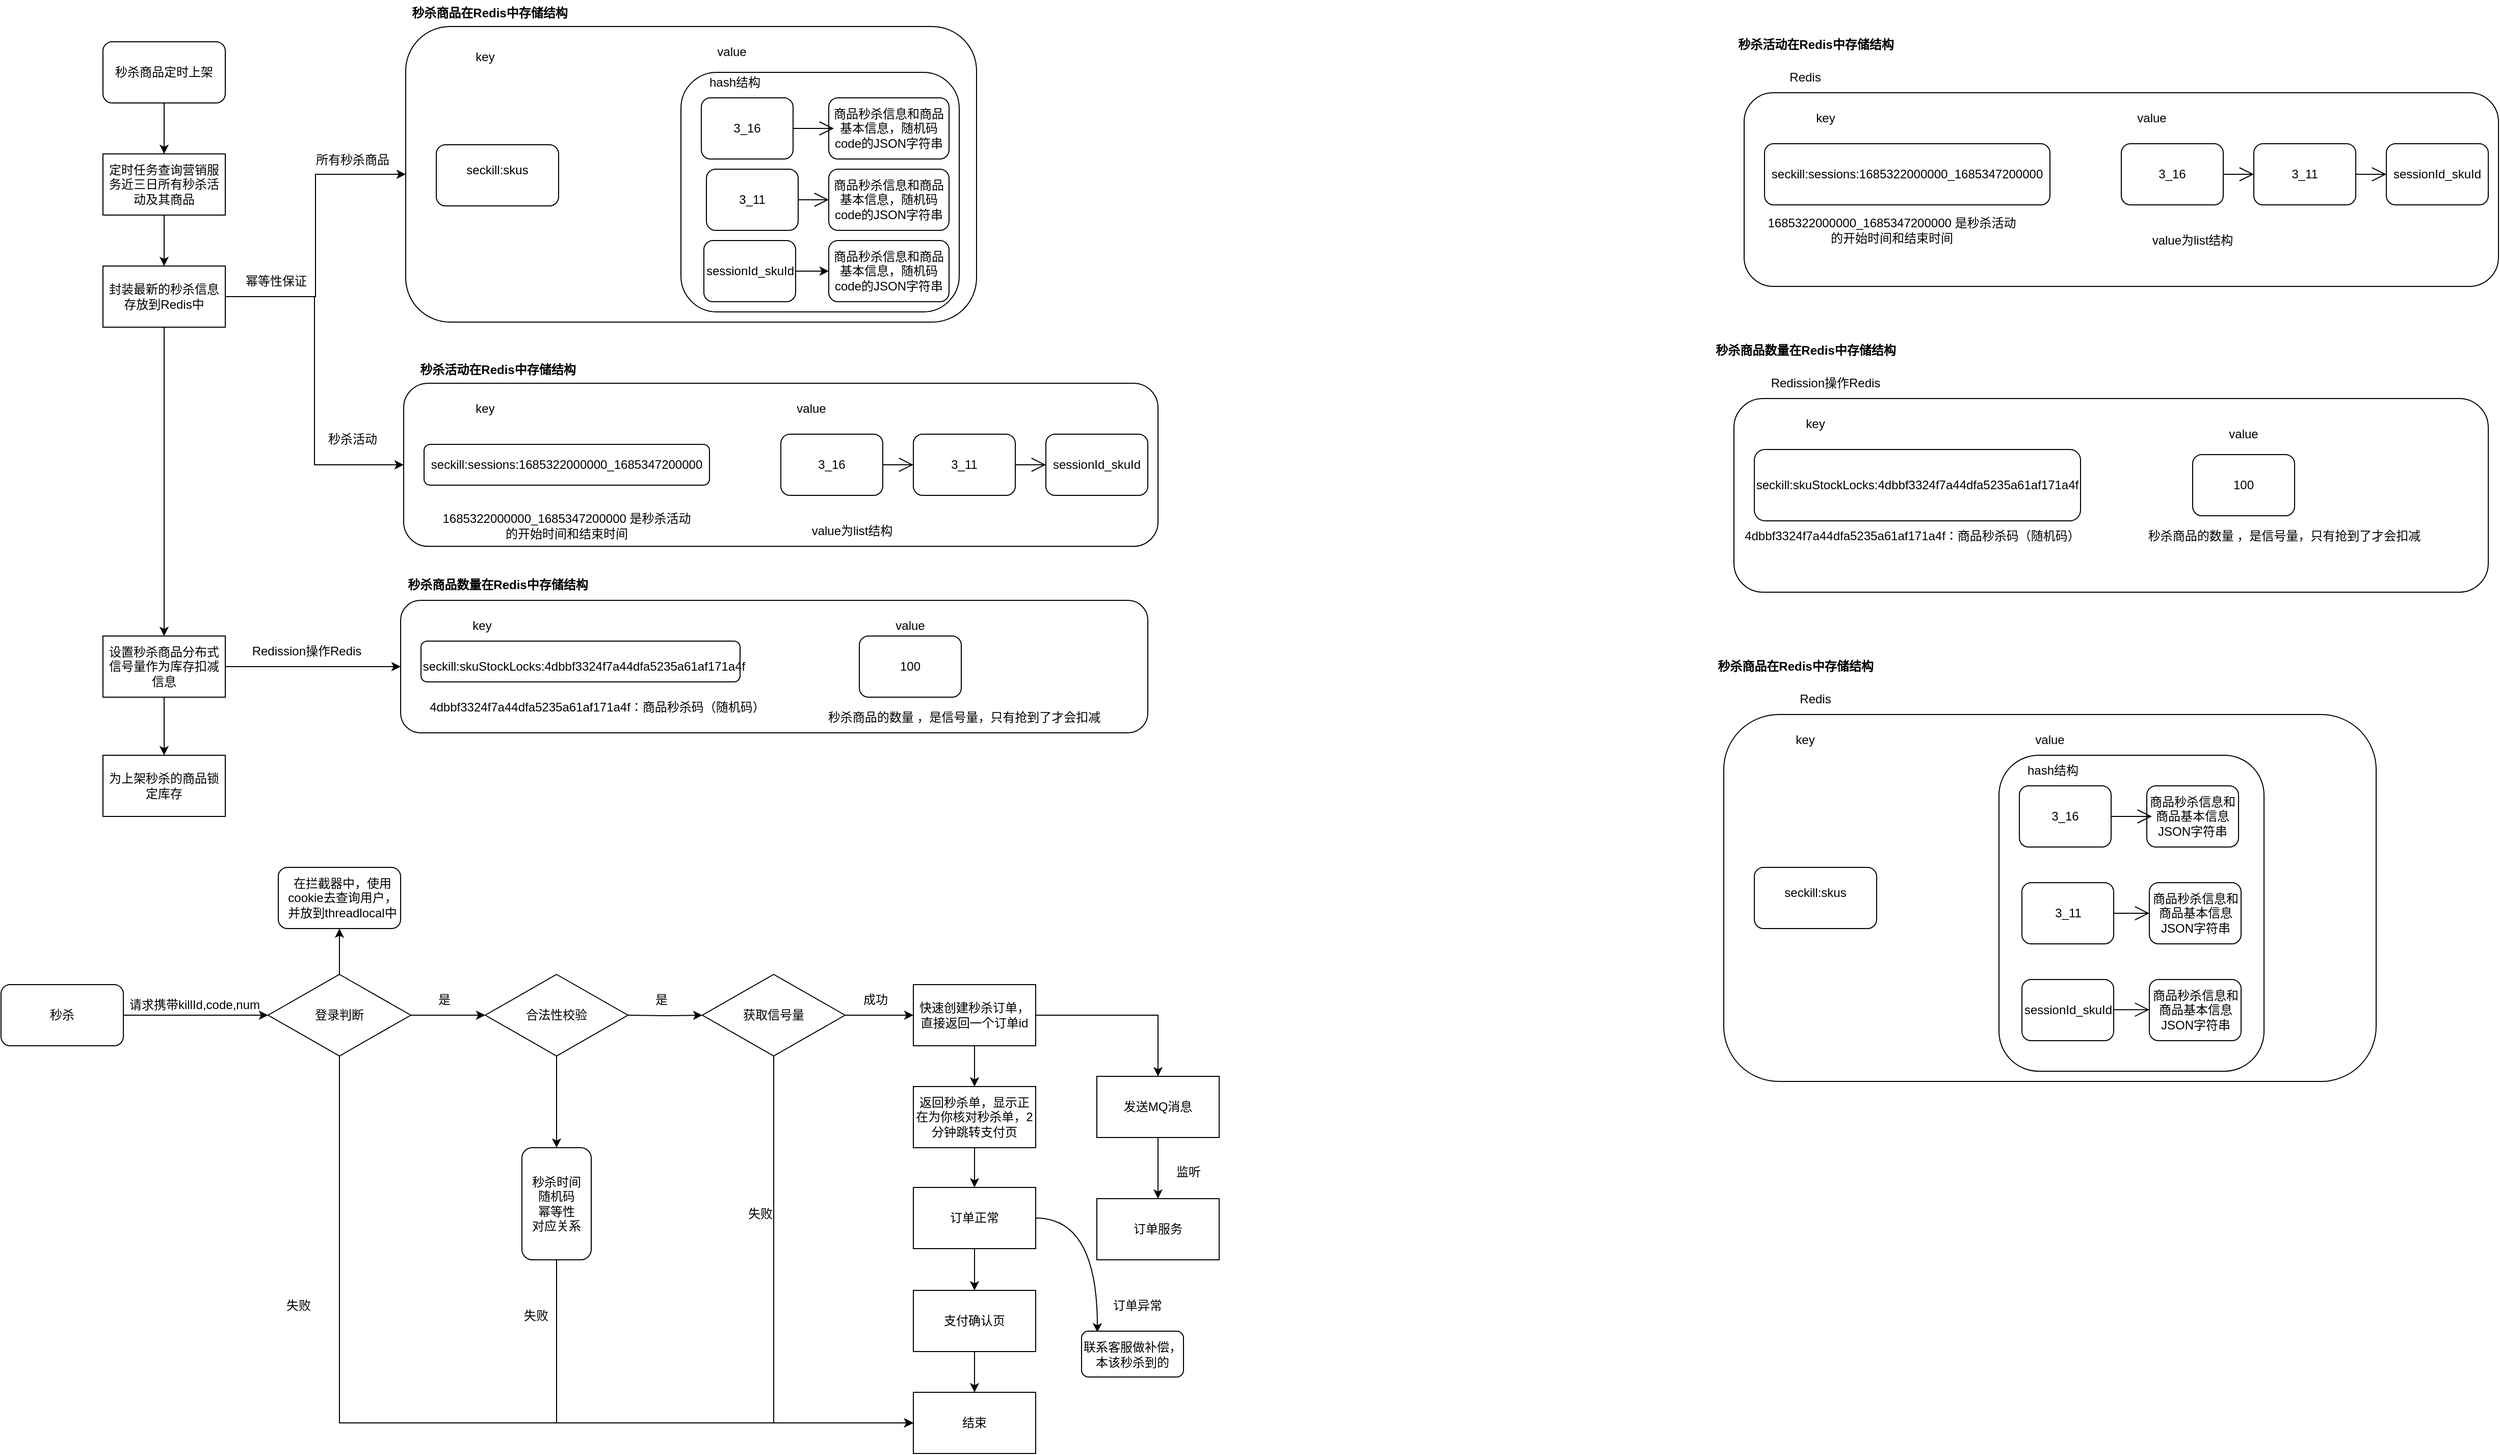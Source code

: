 <mxfile version="21.7.2" type="github">
  <diagram name="第 1 页" id="PPwoz7yZRomg1pSmv1Gj">
    <mxGraphModel dx="3519" dy="557" grid="1" gridSize="10" guides="1" tooltips="1" connect="1" arrows="1" fold="1" page="1" pageScale="1" pageWidth="827" pageHeight="1169" math="0" shadow="0">
      <root>
        <mxCell id="0" />
        <mxCell id="1" parent="0" />
        <mxCell id="LeH1Namwxec1cVJ9D27f-1" value="秒杀活动在Redis中存储结构" style="text;align=center;fontStyle=1;verticalAlign=middle;spacingLeft=3;spacingRight=3;strokeColor=none;rotatable=0;points=[[0,0.5],[1,0.5]];portConstraint=eastwest;html=1;" parent="1" vertex="1">
          <mxGeometry x="60" y="80" width="80" height="26" as="geometry" />
        </mxCell>
        <mxCell id="LeH1Namwxec1cVJ9D27f-2" value="" style="rounded=1;whiteSpace=wrap;html=1;" parent="1" vertex="1">
          <mxGeometry x="30" y="140" width="740" height="190" as="geometry" />
        </mxCell>
        <mxCell id="LeH1Namwxec1cVJ9D27f-3" value="" style="rounded=1;whiteSpace=wrap;html=1;" parent="1" vertex="1">
          <mxGeometry x="50" y="190" width="280" height="60" as="geometry" />
        </mxCell>
        <mxCell id="LeH1Namwxec1cVJ9D27f-5" value="Redis" style="text;html=1;strokeColor=none;fillColor=none;align=center;verticalAlign=middle;whiteSpace=wrap;rounded=0;" parent="1" vertex="1">
          <mxGeometry x="60" y="110" width="60" height="30" as="geometry" />
        </mxCell>
        <mxCell id="LeH1Namwxec1cVJ9D27f-6" value="key" style="text;html=1;strokeColor=none;fillColor=none;align=center;verticalAlign=middle;whiteSpace=wrap;rounded=0;" parent="1" vertex="1">
          <mxGeometry x="80" y="150" width="60" height="30" as="geometry" />
        </mxCell>
        <mxCell id="LeH1Namwxec1cVJ9D27f-7" value="seckill:sessions:1685322000000_1685347200000" style="text;html=1;strokeColor=none;fillColor=none;align=center;verticalAlign=middle;whiteSpace=wrap;rounded=0;" parent="1" vertex="1">
          <mxGeometry x="160" y="205" width="60" height="30" as="geometry" />
        </mxCell>
        <mxCell id="LeH1Namwxec1cVJ9D27f-9" value="3_16" style="rounded=1;whiteSpace=wrap;html=1;" parent="1" vertex="1">
          <mxGeometry x="400" y="190" width="100" height="60" as="geometry" />
        </mxCell>
        <mxCell id="LeH1Namwxec1cVJ9D27f-10" value="value" style="text;html=1;strokeColor=none;fillColor=none;align=center;verticalAlign=middle;whiteSpace=wrap;rounded=0;" parent="1" vertex="1">
          <mxGeometry x="400" y="150" width="60" height="30" as="geometry" />
        </mxCell>
        <mxCell id="LeH1Namwxec1cVJ9D27f-11" value="" style="endArrow=open;endFill=1;endSize=12;html=1;rounded=0;entryX=0;entryY=0.5;entryDx=0;entryDy=0;" parent="1" target="LeH1Namwxec1cVJ9D27f-12" edge="1">
          <mxGeometry width="160" relative="1" as="geometry">
            <mxPoint x="500" y="220" as="sourcePoint" />
            <mxPoint x="660" y="220" as="targetPoint" />
          </mxGeometry>
        </mxCell>
        <mxCell id="LeH1Namwxec1cVJ9D27f-12" value="3_11" style="rounded=1;whiteSpace=wrap;html=1;" parent="1" vertex="1">
          <mxGeometry x="530" y="190" width="100" height="60" as="geometry" />
        </mxCell>
        <mxCell id="LeH1Namwxec1cVJ9D27f-13" value="value为list结构" style="text;html=1;strokeColor=none;fillColor=none;align=center;verticalAlign=middle;whiteSpace=wrap;rounded=0;" parent="1" vertex="1">
          <mxGeometry x="400" y="270" width="140" height="30" as="geometry" />
        </mxCell>
        <mxCell id="LeH1Namwxec1cVJ9D27f-15" value="1685322000000_1685347200000 是秒杀活动&lt;br&gt;的开始时间和结束时间" style="text;html=1;strokeColor=none;fillColor=none;align=center;verticalAlign=middle;whiteSpace=wrap;rounded=0;" parent="1" vertex="1">
          <mxGeometry x="-20" y="260" width="390" height="30" as="geometry" />
        </mxCell>
        <mxCell id="LeH1Namwxec1cVJ9D27f-16" value="" style="endArrow=open;endFill=1;endSize=12;html=1;rounded=0;entryX=0;entryY=0.5;entryDx=0;entryDy=0;" parent="1" target="LeH1Namwxec1cVJ9D27f-17" edge="1">
          <mxGeometry width="160" relative="1" as="geometry">
            <mxPoint x="630" y="220" as="sourcePoint" />
            <mxPoint x="790" y="220" as="targetPoint" />
          </mxGeometry>
        </mxCell>
        <mxCell id="LeH1Namwxec1cVJ9D27f-17" value="sessionId_skuId" style="rounded=1;whiteSpace=wrap;html=1;" parent="1" vertex="1">
          <mxGeometry x="660" y="190" width="100" height="60" as="geometry" />
        </mxCell>
        <mxCell id="LeH1Namwxec1cVJ9D27f-19" value="秒杀商品数量在Redis中存储结构" style="text;align=center;fontStyle=1;verticalAlign=middle;spacingLeft=3;spacingRight=3;strokeColor=none;rotatable=0;points=[[0,0.5],[1,0.5]];portConstraint=eastwest;html=1;" parent="1" vertex="1">
          <mxGeometry x="50" y="380" width="80" height="26" as="geometry" />
        </mxCell>
        <mxCell id="LeH1Namwxec1cVJ9D27f-20" value="" style="rounded=1;whiteSpace=wrap;html=1;" parent="1" vertex="1">
          <mxGeometry x="20" y="440" width="740" height="190" as="geometry" />
        </mxCell>
        <mxCell id="LeH1Namwxec1cVJ9D27f-21" value="" style="rounded=1;whiteSpace=wrap;html=1;" parent="1" vertex="1">
          <mxGeometry x="40" y="490" width="320" height="70" as="geometry" />
        </mxCell>
        <mxCell id="LeH1Namwxec1cVJ9D27f-22" value="Redission操作Redis" style="text;html=1;strokeColor=none;fillColor=none;align=center;verticalAlign=middle;whiteSpace=wrap;rounded=0;" parent="1" vertex="1">
          <mxGeometry x="30" y="410" width="160" height="30" as="geometry" />
        </mxCell>
        <mxCell id="LeH1Namwxec1cVJ9D27f-23" value="key" style="text;html=1;strokeColor=none;fillColor=none;align=center;verticalAlign=middle;whiteSpace=wrap;rounded=0;" parent="1" vertex="1">
          <mxGeometry x="70" y="450" width="60" height="30" as="geometry" />
        </mxCell>
        <mxCell id="LeH1Namwxec1cVJ9D27f-24" value="seckill:skuStockLocks:4dbbf3324f7a44dfa5235a61af171a4f" style="text;html=1;strokeColor=none;fillColor=none;align=center;verticalAlign=middle;whiteSpace=wrap;rounded=0;" parent="1" vertex="1">
          <mxGeometry x="170" y="510" width="60" height="30" as="geometry" />
        </mxCell>
        <mxCell id="LeH1Namwxec1cVJ9D27f-25" value="100" style="rounded=1;whiteSpace=wrap;html=1;" parent="1" vertex="1">
          <mxGeometry x="470" y="495" width="100" height="60" as="geometry" />
        </mxCell>
        <mxCell id="LeH1Namwxec1cVJ9D27f-26" value="value" style="text;html=1;strokeColor=none;fillColor=none;align=center;verticalAlign=middle;whiteSpace=wrap;rounded=0;" parent="1" vertex="1">
          <mxGeometry x="490" y="460" width="60" height="30" as="geometry" />
        </mxCell>
        <mxCell id="LeH1Namwxec1cVJ9D27f-29" value="秒杀商品的数量 ，是信号量，只有抢到了才会扣减" style="text;html=1;strokeColor=none;fillColor=none;align=center;verticalAlign=middle;whiteSpace=wrap;rounded=0;" parent="1" vertex="1">
          <mxGeometry x="420" y="560" width="280" height="30" as="geometry" />
        </mxCell>
        <mxCell id="LeH1Namwxec1cVJ9D27f-30" value="4dbbf3324f7a44dfa5235a61af171a4f：商品秒杀码（随机码）" style="text;html=1;strokeColor=none;fillColor=none;align=center;verticalAlign=middle;whiteSpace=wrap;rounded=0;" parent="1" vertex="1">
          <mxGeometry y="560" width="390" height="30" as="geometry" />
        </mxCell>
        <mxCell id="LeH1Namwxec1cVJ9D27f-33" value="秒杀商品在Redis中存储结构" style="text;align=center;fontStyle=1;verticalAlign=middle;spacingLeft=3;spacingRight=3;strokeColor=none;rotatable=0;points=[[0,0.5],[1,0.5]];portConstraint=eastwest;html=1;" parent="1" vertex="1">
          <mxGeometry x="40" y="690" width="80" height="26" as="geometry" />
        </mxCell>
        <mxCell id="LeH1Namwxec1cVJ9D27f-34" value="" style="rounded=1;whiteSpace=wrap;html=1;" parent="1" vertex="1">
          <mxGeometry x="10" y="750" width="640" height="360" as="geometry" />
        </mxCell>
        <mxCell id="LeH1Namwxec1cVJ9D27f-35" value="" style="rounded=1;whiteSpace=wrap;html=1;" parent="1" vertex="1">
          <mxGeometry x="40" y="900" width="120" height="60" as="geometry" />
        </mxCell>
        <mxCell id="LeH1Namwxec1cVJ9D27f-36" value="Redis" style="text;html=1;strokeColor=none;fillColor=none;align=center;verticalAlign=middle;whiteSpace=wrap;rounded=0;" parent="1" vertex="1">
          <mxGeometry x="20" y="720" width="160" height="30" as="geometry" />
        </mxCell>
        <mxCell id="LeH1Namwxec1cVJ9D27f-37" value="key" style="text;html=1;strokeColor=none;fillColor=none;align=center;verticalAlign=middle;whiteSpace=wrap;rounded=0;" parent="1" vertex="1">
          <mxGeometry x="60" y="760" width="60" height="30" as="geometry" />
        </mxCell>
        <mxCell id="LeH1Namwxec1cVJ9D27f-38" value="seckill:skus" style="text;html=1;strokeColor=none;fillColor=none;align=center;verticalAlign=middle;whiteSpace=wrap;rounded=0;" parent="1" vertex="1">
          <mxGeometry x="70" y="910" width="60" height="30" as="geometry" />
        </mxCell>
        <mxCell id="LeH1Namwxec1cVJ9D27f-40" value="value" style="text;html=1;strokeColor=none;fillColor=none;align=center;verticalAlign=middle;whiteSpace=wrap;rounded=0;" parent="1" vertex="1">
          <mxGeometry x="300" y="760" width="60" height="30" as="geometry" />
        </mxCell>
        <mxCell id="LeH1Namwxec1cVJ9D27f-43" value="" style="rounded=1;whiteSpace=wrap;html=1;" parent="1" vertex="1">
          <mxGeometry x="280" y="790" width="260" height="310" as="geometry" />
        </mxCell>
        <mxCell id="LeH1Namwxec1cVJ9D27f-44" value="3_16" style="rounded=1;whiteSpace=wrap;html=1;" parent="1" vertex="1">
          <mxGeometry x="300" y="820" width="90" height="60" as="geometry" />
        </mxCell>
        <mxCell id="LeH1Namwxec1cVJ9D27f-45" value="商品秒杀信息和商品基本信息JSON字符串" style="rounded=1;whiteSpace=wrap;html=1;" parent="1" vertex="1">
          <mxGeometry x="425" y="820" width="90" height="60" as="geometry" />
        </mxCell>
        <mxCell id="LeH1Namwxec1cVJ9D27f-46" value="3_11" style="rounded=1;whiteSpace=wrap;html=1;" parent="1" vertex="1">
          <mxGeometry x="302.5" y="915" width="90" height="60" as="geometry" />
        </mxCell>
        <mxCell id="LeH1Namwxec1cVJ9D27f-47" value="商品秒杀信息和商品基本信息JSON字符串" style="rounded=1;whiteSpace=wrap;html=1;" parent="1" vertex="1">
          <mxGeometry x="427.5" y="915" width="90" height="60" as="geometry" />
        </mxCell>
        <mxCell id="LeH1Namwxec1cVJ9D27f-48" value="sessionId_skuId" style="rounded=1;whiteSpace=wrap;html=1;" parent="1" vertex="1">
          <mxGeometry x="302.5" y="1010" width="90" height="60" as="geometry" />
        </mxCell>
        <mxCell id="LeH1Namwxec1cVJ9D27f-49" value="商品秒杀信息和商品基本信息JSON字符串" style="rounded=1;whiteSpace=wrap;html=1;" parent="1" vertex="1">
          <mxGeometry x="427.5" y="1010" width="90" height="60" as="geometry" />
        </mxCell>
        <mxCell id="LeH1Namwxec1cVJ9D27f-50" value="hash结构" style="text;html=1;strokeColor=none;fillColor=none;align=center;verticalAlign=middle;whiteSpace=wrap;rounded=0;" parent="1" vertex="1">
          <mxGeometry x="302.5" y="790" width="60" height="30" as="geometry" />
        </mxCell>
        <mxCell id="LeH1Namwxec1cVJ9D27f-51" value="" style="endArrow=open;endFill=1;endSize=12;html=1;rounded=0;" parent="1" edge="1">
          <mxGeometry width="160" relative="1" as="geometry">
            <mxPoint x="390" y="850" as="sourcePoint" />
            <mxPoint x="430" y="850" as="targetPoint" />
          </mxGeometry>
        </mxCell>
        <mxCell id="LeH1Namwxec1cVJ9D27f-52" value="" style="endArrow=open;endFill=1;endSize=12;html=1;rounded=0;entryX=0;entryY=0.5;entryDx=0;entryDy=0;exitX=1;exitY=0.5;exitDx=0;exitDy=0;" parent="1" source="LeH1Namwxec1cVJ9D27f-46" target="LeH1Namwxec1cVJ9D27f-47" edge="1">
          <mxGeometry width="160" relative="1" as="geometry">
            <mxPoint x="390" y="950" as="sourcePoint" />
            <mxPoint x="550" y="950" as="targetPoint" />
          </mxGeometry>
        </mxCell>
        <mxCell id="LeH1Namwxec1cVJ9D27f-53" value="" style="endArrow=open;endFill=1;endSize=12;html=1;rounded=0;entryX=0;entryY=0.5;entryDx=0;entryDy=0;exitX=1;exitY=0.5;exitDx=0;exitDy=0;" parent="1" edge="1">
          <mxGeometry width="160" relative="1" as="geometry">
            <mxPoint x="392.5" y="1039.58" as="sourcePoint" />
            <mxPoint x="427.5" y="1039.58" as="targetPoint" />
          </mxGeometry>
        </mxCell>
        <mxCell id="MlomNEwrZgwuZIhiv1e3-3" style="edgeStyle=orthogonalEdgeStyle;rounded=0;orthogonalLoop=1;jettySize=auto;html=1;exitX=0.5;exitY=1;exitDx=0;exitDy=0;entryX=0.5;entryY=0;entryDx=0;entryDy=0;" parent="1" source="MlomNEwrZgwuZIhiv1e3-1" target="MlomNEwrZgwuZIhiv1e3-2" edge="1">
          <mxGeometry relative="1" as="geometry" />
        </mxCell>
        <mxCell id="MlomNEwrZgwuZIhiv1e3-1" value="秒杀商品定时上架" style="rounded=1;whiteSpace=wrap;html=1;" parent="1" vertex="1">
          <mxGeometry x="-1580" y="90" width="120" height="60" as="geometry" />
        </mxCell>
        <mxCell id="MlomNEwrZgwuZIhiv1e3-5" style="edgeStyle=orthogonalEdgeStyle;rounded=0;orthogonalLoop=1;jettySize=auto;html=1;exitX=0.5;exitY=1;exitDx=0;exitDy=0;" parent="1" source="MlomNEwrZgwuZIhiv1e3-2" target="MlomNEwrZgwuZIhiv1e3-4" edge="1">
          <mxGeometry relative="1" as="geometry" />
        </mxCell>
        <mxCell id="MlomNEwrZgwuZIhiv1e3-2" value="定时任务查询营销服务近三日所有秒杀活动及其商品" style="rounded=0;whiteSpace=wrap;html=1;" parent="1" vertex="1">
          <mxGeometry x="-1580" y="200" width="120" height="60" as="geometry" />
        </mxCell>
        <mxCell id="MlomNEwrZgwuZIhiv1e3-92" style="edgeStyle=orthogonalEdgeStyle;rounded=0;orthogonalLoop=1;jettySize=auto;html=1;exitX=1;exitY=0.5;exitDx=0;exitDy=0;entryX=0;entryY=0.5;entryDx=0;entryDy=0;" parent="1" source="MlomNEwrZgwuZIhiv1e3-4" target="MlomNEwrZgwuZIhiv1e3-40" edge="1">
          <mxGeometry relative="1" as="geometry" />
        </mxCell>
        <mxCell id="MlomNEwrZgwuZIhiv1e3-93" style="edgeStyle=orthogonalEdgeStyle;rounded=0;orthogonalLoop=1;jettySize=auto;html=1;exitX=1;exitY=0.5;exitDx=0;exitDy=0;entryX=0;entryY=0.5;entryDx=0;entryDy=0;" parent="1" source="MlomNEwrZgwuZIhiv1e3-4" target="MlomNEwrZgwuZIhiv1e3-76" edge="1">
          <mxGeometry relative="1" as="geometry" />
        </mxCell>
        <mxCell id="MlomNEwrZgwuZIhiv1e3-95" style="edgeStyle=orthogonalEdgeStyle;rounded=0;orthogonalLoop=1;jettySize=auto;html=1;exitX=0.5;exitY=1;exitDx=0;exitDy=0;" parent="1" source="MlomNEwrZgwuZIhiv1e3-4" target="MlomNEwrZgwuZIhiv1e3-94" edge="1">
          <mxGeometry relative="1" as="geometry" />
        </mxCell>
        <mxCell id="MlomNEwrZgwuZIhiv1e3-4" value="封装最新的秒杀信息存放到Redis中" style="rounded=0;whiteSpace=wrap;html=1;" parent="1" vertex="1">
          <mxGeometry x="-1580" y="310" width="120" height="60" as="geometry" />
        </mxCell>
        <mxCell id="MlomNEwrZgwuZIhiv1e3-13" value="幂等性保证" style="text;html=1;strokeColor=none;fillColor=none;align=center;verticalAlign=middle;whiteSpace=wrap;rounded=0;" parent="1" vertex="1">
          <mxGeometry x="-1460" y="310" width="100" height="30" as="geometry" />
        </mxCell>
        <mxCell id="MlomNEwrZgwuZIhiv1e3-14" value="所有秒杀商品" style="text;html=1;strokeColor=none;fillColor=none;align=center;verticalAlign=middle;whiteSpace=wrap;rounded=0;" parent="1" vertex="1">
          <mxGeometry x="-1380" y="191" width="90" height="30" as="geometry" />
        </mxCell>
        <mxCell id="MlomNEwrZgwuZIhiv1e3-15" value="秒杀活动" style="text;html=1;strokeColor=none;fillColor=none;align=center;verticalAlign=middle;whiteSpace=wrap;rounded=0;" parent="1" vertex="1">
          <mxGeometry x="-1365" y="465" width="60" height="30" as="geometry" />
        </mxCell>
        <mxCell id="MlomNEwrZgwuZIhiv1e3-39" value="秒杀商品在Redis中存储结构" style="text;align=center;fontStyle=1;verticalAlign=middle;spacingLeft=3;spacingRight=3;strokeColor=none;rotatable=0;points=[[0,0.5],[1,0.5]];portConstraint=eastwest;html=1;" parent="1" vertex="1">
          <mxGeometry x="-1241" y="49" width="80" height="26" as="geometry" />
        </mxCell>
        <mxCell id="MlomNEwrZgwuZIhiv1e3-40" value="" style="rounded=1;whiteSpace=wrap;html=1;" parent="1" vertex="1">
          <mxGeometry x="-1283" y="75" width="560" height="290" as="geometry" />
        </mxCell>
        <mxCell id="MlomNEwrZgwuZIhiv1e3-41" value="" style="rounded=1;whiteSpace=wrap;html=1;" parent="1" vertex="1">
          <mxGeometry x="-1253" y="191" width="120" height="60" as="geometry" />
        </mxCell>
        <mxCell id="MlomNEwrZgwuZIhiv1e3-43" value="key" style="text;html=1;strokeColor=none;fillColor=none;align=center;verticalAlign=middle;whiteSpace=wrap;rounded=0;" parent="1" vertex="1">
          <mxGeometry x="-1235" y="90" width="60" height="30" as="geometry" />
        </mxCell>
        <mxCell id="MlomNEwrZgwuZIhiv1e3-44" value="seckill:skus" style="text;html=1;strokeColor=none;fillColor=none;align=center;verticalAlign=middle;whiteSpace=wrap;rounded=0;" parent="1" vertex="1">
          <mxGeometry x="-1223" y="201" width="60" height="30" as="geometry" />
        </mxCell>
        <mxCell id="MlomNEwrZgwuZIhiv1e3-45" value="value" style="text;html=1;strokeColor=none;fillColor=none;align=center;verticalAlign=middle;whiteSpace=wrap;rounded=0;" parent="1" vertex="1">
          <mxGeometry x="-993" y="85" width="60" height="30" as="geometry" />
        </mxCell>
        <mxCell id="MlomNEwrZgwuZIhiv1e3-46" value="" style="rounded=1;whiteSpace=wrap;html=1;" parent="1" vertex="1">
          <mxGeometry x="-1013" y="120" width="273" height="235" as="geometry" />
        </mxCell>
        <mxCell id="MlomNEwrZgwuZIhiv1e3-47" value="3_16" style="rounded=1;whiteSpace=wrap;html=1;" parent="1" vertex="1">
          <mxGeometry x="-993" y="145" width="90" height="60" as="geometry" />
        </mxCell>
        <mxCell id="MlomNEwrZgwuZIhiv1e3-48" value="商品秒杀信息和商品基本信息，随机码code的JSON字符串" style="rounded=1;whiteSpace=wrap;html=1;" parent="1" vertex="1">
          <mxGeometry x="-868" y="145" width="118" height="60" as="geometry" />
        </mxCell>
        <mxCell id="MlomNEwrZgwuZIhiv1e3-49" value="3_11" style="rounded=1;whiteSpace=wrap;html=1;" parent="1" vertex="1">
          <mxGeometry x="-988" y="215" width="90" height="60" as="geometry" />
        </mxCell>
        <mxCell id="MlomNEwrZgwuZIhiv1e3-50" value="商品秒杀信息和商品基本信息，随机码code的JSON字符串" style="rounded=1;whiteSpace=wrap;html=1;" parent="1" vertex="1">
          <mxGeometry x="-868" y="215" width="118" height="60" as="geometry" />
        </mxCell>
        <mxCell id="MlomNEwrZgwuZIhiv1e3-90" style="edgeStyle=orthogonalEdgeStyle;rounded=0;orthogonalLoop=1;jettySize=auto;html=1;exitX=1;exitY=0.5;exitDx=0;exitDy=0;entryX=0;entryY=0.5;entryDx=0;entryDy=0;" parent="1" source="MlomNEwrZgwuZIhiv1e3-51" target="MlomNEwrZgwuZIhiv1e3-52" edge="1">
          <mxGeometry relative="1" as="geometry" />
        </mxCell>
        <mxCell id="MlomNEwrZgwuZIhiv1e3-51" value="sessionId_skuId" style="rounded=1;whiteSpace=wrap;html=1;" parent="1" vertex="1">
          <mxGeometry x="-990.5" y="285" width="90" height="60" as="geometry" />
        </mxCell>
        <mxCell id="MlomNEwrZgwuZIhiv1e3-52" value="商品秒杀信息和商品基本信息，随机码code的JSON字符串" style="rounded=1;whiteSpace=wrap;html=1;" parent="1" vertex="1">
          <mxGeometry x="-868" y="285" width="118" height="60" as="geometry" />
        </mxCell>
        <mxCell id="MlomNEwrZgwuZIhiv1e3-53" value="hash结构" style="text;html=1;strokeColor=none;fillColor=none;align=center;verticalAlign=middle;whiteSpace=wrap;rounded=0;" parent="1" vertex="1">
          <mxGeometry x="-990.5" y="115" width="60" height="30" as="geometry" />
        </mxCell>
        <mxCell id="MlomNEwrZgwuZIhiv1e3-54" value="" style="endArrow=open;endFill=1;endSize=12;html=1;rounded=0;" parent="1" edge="1">
          <mxGeometry width="160" relative="1" as="geometry">
            <mxPoint x="-903" y="175" as="sourcePoint" />
            <mxPoint x="-863" y="175" as="targetPoint" />
          </mxGeometry>
        </mxCell>
        <mxCell id="MlomNEwrZgwuZIhiv1e3-55" value="" style="endArrow=open;endFill=1;endSize=12;html=1;rounded=0;entryX=0;entryY=0.5;entryDx=0;entryDy=0;exitX=1;exitY=0.5;exitDx=0;exitDy=0;" parent="1" source="MlomNEwrZgwuZIhiv1e3-49" target="MlomNEwrZgwuZIhiv1e3-50" edge="1">
          <mxGeometry width="160" relative="1" as="geometry">
            <mxPoint x="-903" y="275" as="sourcePoint" />
            <mxPoint x="-743" y="275" as="targetPoint" />
          </mxGeometry>
        </mxCell>
        <mxCell id="MlomNEwrZgwuZIhiv1e3-75" value="秒杀活动在Redis中存储结构" style="text;align=center;fontStyle=1;verticalAlign=middle;spacingLeft=3;spacingRight=3;strokeColor=none;rotatable=0;points=[[0,0.5],[1,0.5]];portConstraint=eastwest;html=1;" parent="1" vertex="1">
          <mxGeometry x="-1233" y="399" width="80" height="26" as="geometry" />
        </mxCell>
        <mxCell id="MlomNEwrZgwuZIhiv1e3-76" value="" style="rounded=1;whiteSpace=wrap;html=1;" parent="1" vertex="1">
          <mxGeometry x="-1285" y="425" width="740" height="160" as="geometry" />
        </mxCell>
        <mxCell id="MlomNEwrZgwuZIhiv1e3-77" value="" style="rounded=1;whiteSpace=wrap;html=1;" parent="1" vertex="1">
          <mxGeometry x="-1265" y="485" width="280" height="40" as="geometry" />
        </mxCell>
        <mxCell id="MlomNEwrZgwuZIhiv1e3-79" value="key" style="text;html=1;strokeColor=none;fillColor=none;align=center;verticalAlign=middle;whiteSpace=wrap;rounded=0;" parent="1" vertex="1">
          <mxGeometry x="-1235" y="435" width="60" height="30" as="geometry" />
        </mxCell>
        <mxCell id="MlomNEwrZgwuZIhiv1e3-80" value="seckill:sessions:1685322000000_1685347200000" style="text;html=1;strokeColor=none;fillColor=none;align=center;verticalAlign=middle;whiteSpace=wrap;rounded=0;" parent="1" vertex="1">
          <mxGeometry x="-1155" y="490" width="60" height="30" as="geometry" />
        </mxCell>
        <mxCell id="MlomNEwrZgwuZIhiv1e3-81" value="3_16" style="rounded=1;whiteSpace=wrap;html=1;" parent="1" vertex="1">
          <mxGeometry x="-915" y="475" width="100" height="60" as="geometry" />
        </mxCell>
        <mxCell id="MlomNEwrZgwuZIhiv1e3-82" value="value" style="text;html=1;strokeColor=none;fillColor=none;align=center;verticalAlign=middle;whiteSpace=wrap;rounded=0;" parent="1" vertex="1">
          <mxGeometry x="-915" y="435" width="60" height="30" as="geometry" />
        </mxCell>
        <mxCell id="MlomNEwrZgwuZIhiv1e3-83" value="" style="endArrow=open;endFill=1;endSize=12;html=1;rounded=0;entryX=0;entryY=0.5;entryDx=0;entryDy=0;" parent="1" target="MlomNEwrZgwuZIhiv1e3-84" edge="1">
          <mxGeometry width="160" relative="1" as="geometry">
            <mxPoint x="-815" y="505" as="sourcePoint" />
            <mxPoint x="-655" y="505" as="targetPoint" />
          </mxGeometry>
        </mxCell>
        <mxCell id="MlomNEwrZgwuZIhiv1e3-84" value="3_11" style="rounded=1;whiteSpace=wrap;html=1;" parent="1" vertex="1">
          <mxGeometry x="-785" y="475" width="100" height="60" as="geometry" />
        </mxCell>
        <mxCell id="MlomNEwrZgwuZIhiv1e3-85" value="value为list结构" style="text;html=1;strokeColor=none;fillColor=none;align=center;verticalAlign=middle;whiteSpace=wrap;rounded=0;" parent="1" vertex="1">
          <mxGeometry x="-915" y="555" width="140" height="30" as="geometry" />
        </mxCell>
        <mxCell id="MlomNEwrZgwuZIhiv1e3-86" value="1685322000000_1685347200000 是秒杀活动&lt;br&gt;的开始时间和结束时间" style="text;html=1;strokeColor=none;fillColor=none;align=center;verticalAlign=middle;whiteSpace=wrap;rounded=0;" parent="1" vertex="1">
          <mxGeometry x="-1320" y="550" width="390" height="30" as="geometry" />
        </mxCell>
        <mxCell id="MlomNEwrZgwuZIhiv1e3-87" value="" style="endArrow=open;endFill=1;endSize=12;html=1;rounded=0;entryX=0;entryY=0.5;entryDx=0;entryDy=0;" parent="1" target="MlomNEwrZgwuZIhiv1e3-88" edge="1">
          <mxGeometry width="160" relative="1" as="geometry">
            <mxPoint x="-685" y="505" as="sourcePoint" />
            <mxPoint x="-525" y="505" as="targetPoint" />
          </mxGeometry>
        </mxCell>
        <mxCell id="MlomNEwrZgwuZIhiv1e3-88" value="sessionId_skuId" style="rounded=1;whiteSpace=wrap;html=1;" parent="1" vertex="1">
          <mxGeometry x="-655" y="475" width="100" height="60" as="geometry" />
        </mxCell>
        <mxCell id="MlomNEwrZgwuZIhiv1e3-89" style="edgeStyle=orthogonalEdgeStyle;rounded=0;orthogonalLoop=1;jettySize=auto;html=1;exitX=0.5;exitY=1;exitDx=0;exitDy=0;" parent="1" source="MlomNEwrZgwuZIhiv1e3-49" target="MlomNEwrZgwuZIhiv1e3-49" edge="1">
          <mxGeometry relative="1" as="geometry" />
        </mxCell>
        <mxCell id="MlomNEwrZgwuZIhiv1e3-107" style="edgeStyle=orthogonalEdgeStyle;rounded=0;orthogonalLoop=1;jettySize=auto;html=1;exitX=1;exitY=0.5;exitDx=0;exitDy=0;" parent="1" source="MlomNEwrZgwuZIhiv1e3-94" target="MlomNEwrZgwuZIhiv1e3-97" edge="1">
          <mxGeometry relative="1" as="geometry" />
        </mxCell>
        <mxCell id="MlomNEwrZgwuZIhiv1e3-110" style="edgeStyle=orthogonalEdgeStyle;rounded=0;orthogonalLoop=1;jettySize=auto;html=1;exitX=0.5;exitY=1;exitDx=0;exitDy=0;entryX=0.5;entryY=0;entryDx=0;entryDy=0;" parent="1" source="MlomNEwrZgwuZIhiv1e3-94" target="MlomNEwrZgwuZIhiv1e3-109" edge="1">
          <mxGeometry relative="1" as="geometry" />
        </mxCell>
        <mxCell id="MlomNEwrZgwuZIhiv1e3-94" value="设置秒杀商品分布式信号量作为库存扣减信息" style="rounded=0;whiteSpace=wrap;html=1;" parent="1" vertex="1">
          <mxGeometry x="-1580" y="673" width="120" height="60" as="geometry" />
        </mxCell>
        <mxCell id="MlomNEwrZgwuZIhiv1e3-96" value="秒杀商品数量在Redis中存储结构" style="text;align=center;fontStyle=1;verticalAlign=middle;spacingLeft=3;spacingRight=3;strokeColor=none;rotatable=0;points=[[0,0.5],[1,0.5]];portConstraint=eastwest;html=1;" parent="1" vertex="1">
          <mxGeometry x="-1233" y="610" width="80" height="26" as="geometry" />
        </mxCell>
        <mxCell id="MlomNEwrZgwuZIhiv1e3-97" value="" style="rounded=1;whiteSpace=wrap;html=1;" parent="1" vertex="1">
          <mxGeometry x="-1288" y="638" width="733" height="130" as="geometry" />
        </mxCell>
        <mxCell id="MlomNEwrZgwuZIhiv1e3-98" value="" style="rounded=1;whiteSpace=wrap;html=1;" parent="1" vertex="1">
          <mxGeometry x="-1268" y="678" width="313" height="40" as="geometry" />
        </mxCell>
        <mxCell id="MlomNEwrZgwuZIhiv1e3-99" value="Redission操作Redis" style="text;html=1;strokeColor=none;fillColor=none;align=center;verticalAlign=middle;whiteSpace=wrap;rounded=0;" parent="1" vertex="1">
          <mxGeometry x="-1460" y="673" width="160" height="30" as="geometry" />
        </mxCell>
        <mxCell id="MlomNEwrZgwuZIhiv1e3-100" value="key" style="text;html=1;strokeColor=none;fillColor=none;align=center;verticalAlign=middle;whiteSpace=wrap;rounded=0;" parent="1" vertex="1">
          <mxGeometry x="-1238" y="648" width="60" height="30" as="geometry" />
        </mxCell>
        <mxCell id="MlomNEwrZgwuZIhiv1e3-101" value="seckill:skuStockLocks:4dbbf3324f7a44dfa5235a61af171a4f" style="text;html=1;strokeColor=none;fillColor=none;align=center;verticalAlign=middle;whiteSpace=wrap;rounded=0;" parent="1" vertex="1">
          <mxGeometry x="-1138" y="688" width="60" height="30" as="geometry" />
        </mxCell>
        <mxCell id="MlomNEwrZgwuZIhiv1e3-102" value="100" style="rounded=1;whiteSpace=wrap;html=1;" parent="1" vertex="1">
          <mxGeometry x="-838" y="673" width="100" height="60" as="geometry" />
        </mxCell>
        <mxCell id="MlomNEwrZgwuZIhiv1e3-103" value="value" style="text;html=1;strokeColor=none;fillColor=none;align=center;verticalAlign=middle;whiteSpace=wrap;rounded=0;" parent="1" vertex="1">
          <mxGeometry x="-818" y="648" width="60" height="30" as="geometry" />
        </mxCell>
        <mxCell id="MlomNEwrZgwuZIhiv1e3-104" value="秒杀商品的数量 ，是信号量，只有抢到了才会扣减" style="text;html=1;strokeColor=none;fillColor=none;align=center;verticalAlign=middle;whiteSpace=wrap;rounded=0;" parent="1" vertex="1">
          <mxGeometry x="-875" y="738" width="280" height="30" as="geometry" />
        </mxCell>
        <mxCell id="MlomNEwrZgwuZIhiv1e3-105" value="4dbbf3324f7a44dfa5235a61af171a4f：商品秒杀码（随机码）" style="text;html=1;strokeColor=none;fillColor=none;align=center;verticalAlign=middle;whiteSpace=wrap;rounded=0;" parent="1" vertex="1">
          <mxGeometry x="-1290" y="728" width="390" height="30" as="geometry" />
        </mxCell>
        <mxCell id="MlomNEwrZgwuZIhiv1e3-109" value="为上架秒杀的商品锁定库存" style="rounded=0;whiteSpace=wrap;html=1;" parent="1" vertex="1">
          <mxGeometry x="-1580" y="790" width="120" height="60" as="geometry" />
        </mxCell>
        <mxCell id="MlomNEwrZgwuZIhiv1e3-115" style="edgeStyle=orthogonalEdgeStyle;rounded=0;orthogonalLoop=1;jettySize=auto;html=1;exitX=1;exitY=0.5;exitDx=0;exitDy=0;" parent="1" source="MlomNEwrZgwuZIhiv1e3-111" target="MlomNEwrZgwuZIhiv1e3-113" edge="1">
          <mxGeometry relative="1" as="geometry">
            <mxPoint x="-1480" y="1045" as="targetPoint" />
          </mxGeometry>
        </mxCell>
        <mxCell id="MlomNEwrZgwuZIhiv1e3-111" value="秒杀" style="rounded=1;whiteSpace=wrap;html=1;" parent="1" vertex="1">
          <mxGeometry x="-1680" y="1015" width="120" height="60" as="geometry" />
        </mxCell>
        <mxCell id="MlomNEwrZgwuZIhiv1e3-120" style="edgeStyle=orthogonalEdgeStyle;rounded=0;orthogonalLoop=1;jettySize=auto;html=1;exitX=0.5;exitY=0;exitDx=0;exitDy=0;entryX=0.5;entryY=1;entryDx=0;entryDy=0;" parent="1" source="MlomNEwrZgwuZIhiv1e3-113" target="MlomNEwrZgwuZIhiv1e3-118" edge="1">
          <mxGeometry relative="1" as="geometry" />
        </mxCell>
        <mxCell id="MlomNEwrZgwuZIhiv1e3-122" style="edgeStyle=orthogonalEdgeStyle;rounded=0;orthogonalLoop=1;jettySize=auto;html=1;exitX=1;exitY=0.5;exitDx=0;exitDy=0;entryX=0;entryY=0.5;entryDx=0;entryDy=0;" parent="1" source="MlomNEwrZgwuZIhiv1e3-113" target="MlomNEwrZgwuZIhiv1e3-121" edge="1">
          <mxGeometry relative="1" as="geometry" />
        </mxCell>
        <mxCell id="MlomNEwrZgwuZIhiv1e3-144" style="edgeStyle=orthogonalEdgeStyle;rounded=0;orthogonalLoop=1;jettySize=auto;html=1;exitX=0.5;exitY=1;exitDx=0;exitDy=0;entryX=0;entryY=0.5;entryDx=0;entryDy=0;" parent="1" source="MlomNEwrZgwuZIhiv1e3-113" target="MlomNEwrZgwuZIhiv1e3-140" edge="1">
          <mxGeometry relative="1" as="geometry" />
        </mxCell>
        <mxCell id="MlomNEwrZgwuZIhiv1e3-113" value="登录判断" style="rhombus;whiteSpace=wrap;html=1;" parent="1" vertex="1">
          <mxGeometry x="-1418" y="1005" width="140" height="80" as="geometry" />
        </mxCell>
        <mxCell id="MlomNEwrZgwuZIhiv1e3-117" value="请求携带killId,code,num" style="text;html=1;strokeColor=none;fillColor=none;align=center;verticalAlign=middle;whiteSpace=wrap;rounded=0;" parent="1" vertex="1">
          <mxGeometry x="-1570" y="1020" width="160" height="30" as="geometry" />
        </mxCell>
        <mxCell id="MlomNEwrZgwuZIhiv1e3-118" value="" style="rounded=1;whiteSpace=wrap;html=1;" parent="1" vertex="1">
          <mxGeometry x="-1408" y="900" width="120" height="60" as="geometry" />
        </mxCell>
        <mxCell id="MlomNEwrZgwuZIhiv1e3-119" value="在拦截器中，使用cookie去查询用户，并放到threadlocal中" style="text;html=1;strokeColor=none;fillColor=none;align=center;verticalAlign=middle;whiteSpace=wrap;rounded=0;" parent="1" vertex="1">
          <mxGeometry x="-1400" y="915" width="110" height="30" as="geometry" />
        </mxCell>
        <mxCell id="MlomNEwrZgwuZIhiv1e3-148" style="edgeStyle=orthogonalEdgeStyle;rounded=0;orthogonalLoop=1;jettySize=auto;html=1;exitX=0.5;exitY=1;exitDx=0;exitDy=0;" parent="1" source="MlomNEwrZgwuZIhiv1e3-121" edge="1">
          <mxGeometry relative="1" as="geometry">
            <mxPoint x="-1135" y="1175" as="targetPoint" />
          </mxGeometry>
        </mxCell>
        <mxCell id="MlomNEwrZgwuZIhiv1e3-121" value="合法性校验" style="rhombus;whiteSpace=wrap;html=1;" parent="1" vertex="1">
          <mxGeometry x="-1205" y="1005" width="140" height="80" as="geometry" />
        </mxCell>
        <mxCell id="MlomNEwrZgwuZIhiv1e3-123" value="是" style="text;html=1;strokeColor=none;fillColor=none;align=center;verticalAlign=middle;whiteSpace=wrap;rounded=0;" parent="1" vertex="1">
          <mxGeometry x="-1275" y="1015" width="60" height="30" as="geometry" />
        </mxCell>
        <mxCell id="MlomNEwrZgwuZIhiv1e3-124" style="edgeStyle=orthogonalEdgeStyle;rounded=0;orthogonalLoop=1;jettySize=auto;html=1;exitX=1;exitY=0.5;exitDx=0;exitDy=0;entryX=0;entryY=0.5;entryDx=0;entryDy=0;" parent="1" target="MlomNEwrZgwuZIhiv1e3-125" edge="1">
          <mxGeometry relative="1" as="geometry">
            <mxPoint x="-1065" y="1045" as="sourcePoint" />
          </mxGeometry>
        </mxCell>
        <mxCell id="MlomNEwrZgwuZIhiv1e3-128" style="edgeStyle=orthogonalEdgeStyle;rounded=0;orthogonalLoop=1;jettySize=auto;html=1;exitX=1;exitY=0.5;exitDx=0;exitDy=0;entryX=0;entryY=0.5;entryDx=0;entryDy=0;" parent="1" source="MlomNEwrZgwuZIhiv1e3-125" target="MlomNEwrZgwuZIhiv1e3-127" edge="1">
          <mxGeometry relative="1" as="geometry" />
        </mxCell>
        <mxCell id="MlomNEwrZgwuZIhiv1e3-151" style="edgeStyle=orthogonalEdgeStyle;rounded=0;orthogonalLoop=1;jettySize=auto;html=1;exitX=0.5;exitY=1;exitDx=0;exitDy=0;entryX=0;entryY=0.5;entryDx=0;entryDy=0;" parent="1" source="MlomNEwrZgwuZIhiv1e3-125" target="MlomNEwrZgwuZIhiv1e3-140" edge="1">
          <mxGeometry relative="1" as="geometry" />
        </mxCell>
        <mxCell id="MlomNEwrZgwuZIhiv1e3-125" value="获取信号量" style="rhombus;whiteSpace=wrap;html=1;" parent="1" vertex="1">
          <mxGeometry x="-992" y="1005" width="140" height="80" as="geometry" />
        </mxCell>
        <mxCell id="MlomNEwrZgwuZIhiv1e3-126" value="是" style="text;html=1;strokeColor=none;fillColor=none;align=center;verticalAlign=middle;whiteSpace=wrap;rounded=0;" parent="1" vertex="1">
          <mxGeometry x="-1062" y="1015" width="60" height="30" as="geometry" />
        </mxCell>
        <mxCell id="MlomNEwrZgwuZIhiv1e3-131" style="edgeStyle=orthogonalEdgeStyle;rounded=0;orthogonalLoop=1;jettySize=auto;html=1;exitX=1;exitY=0.5;exitDx=0;exitDy=0;entryX=0.5;entryY=0;entryDx=0;entryDy=0;" parent="1" source="MlomNEwrZgwuZIhiv1e3-127" target="MlomNEwrZgwuZIhiv1e3-130" edge="1">
          <mxGeometry relative="1" as="geometry" />
        </mxCell>
        <mxCell id="MlomNEwrZgwuZIhiv1e3-137" style="edgeStyle=orthogonalEdgeStyle;rounded=0;orthogonalLoop=1;jettySize=auto;html=1;exitX=0.5;exitY=1;exitDx=0;exitDy=0;entryX=0.5;entryY=0;entryDx=0;entryDy=0;" parent="1" source="MlomNEwrZgwuZIhiv1e3-127" target="MlomNEwrZgwuZIhiv1e3-136" edge="1">
          <mxGeometry relative="1" as="geometry" />
        </mxCell>
        <mxCell id="MlomNEwrZgwuZIhiv1e3-127" value="快速创建秒杀订单，直接返回一个订单id" style="rounded=0;whiteSpace=wrap;html=1;" parent="1" vertex="1">
          <mxGeometry x="-785" y="1015" width="120" height="60" as="geometry" />
        </mxCell>
        <mxCell id="MlomNEwrZgwuZIhiv1e3-129" value="成功" style="text;html=1;strokeColor=none;fillColor=none;align=center;verticalAlign=middle;whiteSpace=wrap;rounded=0;" parent="1" vertex="1">
          <mxGeometry x="-852" y="1015" width="60" height="30" as="geometry" />
        </mxCell>
        <mxCell id="MlomNEwrZgwuZIhiv1e3-134" style="edgeStyle=orthogonalEdgeStyle;rounded=0;orthogonalLoop=1;jettySize=auto;html=1;exitX=0.5;exitY=1;exitDx=0;exitDy=0;entryX=0.5;entryY=0;entryDx=0;entryDy=0;" parent="1" source="MlomNEwrZgwuZIhiv1e3-130" target="MlomNEwrZgwuZIhiv1e3-133" edge="1">
          <mxGeometry relative="1" as="geometry" />
        </mxCell>
        <mxCell id="MlomNEwrZgwuZIhiv1e3-130" value="发送MQ消息" style="rounded=0;whiteSpace=wrap;html=1;" parent="1" vertex="1">
          <mxGeometry x="-605" y="1105" width="120" height="60" as="geometry" />
        </mxCell>
        <mxCell id="MlomNEwrZgwuZIhiv1e3-133" value="订单服务" style="rounded=0;whiteSpace=wrap;html=1;" parent="1" vertex="1">
          <mxGeometry x="-605" y="1225" width="120" height="60" as="geometry" />
        </mxCell>
        <mxCell id="MlomNEwrZgwuZIhiv1e3-135" value="监听" style="text;html=1;strokeColor=none;fillColor=none;align=center;verticalAlign=middle;whiteSpace=wrap;rounded=0;" parent="1" vertex="1">
          <mxGeometry x="-545" y="1184" width="60" height="30" as="geometry" />
        </mxCell>
        <mxCell id="MlomNEwrZgwuZIhiv1e3-141" style="edgeStyle=orthogonalEdgeStyle;rounded=0;orthogonalLoop=1;jettySize=auto;html=1;exitX=0.5;exitY=1;exitDx=0;exitDy=0;entryX=0.5;entryY=0;entryDx=0;entryDy=0;" parent="1" source="MlomNEwrZgwuZIhiv1e3-136" target="MlomNEwrZgwuZIhiv1e3-138" edge="1">
          <mxGeometry relative="1" as="geometry" />
        </mxCell>
        <mxCell id="MlomNEwrZgwuZIhiv1e3-136" value="返回秒杀单，显示正在为你核对秒杀单，2分钟跳转支付页" style="rounded=0;whiteSpace=wrap;html=1;" parent="1" vertex="1">
          <mxGeometry x="-785" y="1115" width="120" height="60" as="geometry" />
        </mxCell>
        <mxCell id="MlomNEwrZgwuZIhiv1e3-142" style="edgeStyle=orthogonalEdgeStyle;rounded=0;orthogonalLoop=1;jettySize=auto;html=1;exitX=0.5;exitY=1;exitDx=0;exitDy=0;entryX=0.5;entryY=0;entryDx=0;entryDy=0;" parent="1" source="MlomNEwrZgwuZIhiv1e3-138" target="MlomNEwrZgwuZIhiv1e3-139" edge="1">
          <mxGeometry relative="1" as="geometry" />
        </mxCell>
        <mxCell id="bY6eD81ceLjWQbYD_edA-3" style="edgeStyle=orthogonalEdgeStyle;rounded=0;orthogonalLoop=1;jettySize=auto;html=1;exitX=1;exitY=0.5;exitDx=0;exitDy=0;entryX=0.155;entryY=0.026;entryDx=0;entryDy=0;curved=1;entryPerimeter=0;" edge="1" parent="1" source="MlomNEwrZgwuZIhiv1e3-138" target="bY6eD81ceLjWQbYD_edA-2">
          <mxGeometry relative="1" as="geometry" />
        </mxCell>
        <mxCell id="MlomNEwrZgwuZIhiv1e3-138" value="订单正常" style="rounded=0;whiteSpace=wrap;html=1;" parent="1" vertex="1">
          <mxGeometry x="-785" y="1214" width="120" height="60" as="geometry" />
        </mxCell>
        <mxCell id="MlomNEwrZgwuZIhiv1e3-143" style="edgeStyle=orthogonalEdgeStyle;rounded=0;orthogonalLoop=1;jettySize=auto;html=1;exitX=0.5;exitY=1;exitDx=0;exitDy=0;entryX=0.5;entryY=0;entryDx=0;entryDy=0;" parent="1" source="MlomNEwrZgwuZIhiv1e3-139" target="MlomNEwrZgwuZIhiv1e3-140" edge="1">
          <mxGeometry relative="1" as="geometry" />
        </mxCell>
        <mxCell id="MlomNEwrZgwuZIhiv1e3-139" value="支付确认页" style="rounded=0;whiteSpace=wrap;html=1;" parent="1" vertex="1">
          <mxGeometry x="-785" y="1315" width="120" height="60" as="geometry" />
        </mxCell>
        <mxCell id="MlomNEwrZgwuZIhiv1e3-140" value="结束" style="rounded=0;whiteSpace=wrap;html=1;" parent="1" vertex="1">
          <mxGeometry x="-785" y="1415" width="120" height="60" as="geometry" />
        </mxCell>
        <mxCell id="MlomNEwrZgwuZIhiv1e3-150" style="edgeStyle=orthogonalEdgeStyle;rounded=0;orthogonalLoop=1;jettySize=auto;html=1;exitX=0.5;exitY=1;exitDx=0;exitDy=0;entryX=0;entryY=0.5;entryDx=0;entryDy=0;" parent="1" source="MlomNEwrZgwuZIhiv1e3-149" target="MlomNEwrZgwuZIhiv1e3-140" edge="1">
          <mxGeometry relative="1" as="geometry" />
        </mxCell>
        <mxCell id="MlomNEwrZgwuZIhiv1e3-149" value="秒杀时间&lt;br&gt;随机码&lt;br&gt;幂等性&lt;br&gt;对应关系" style="rounded=1;whiteSpace=wrap;html=1;" parent="1" vertex="1">
          <mxGeometry x="-1169" y="1175" width="68" height="110" as="geometry" />
        </mxCell>
        <mxCell id="MlomNEwrZgwuZIhiv1e3-152" value="失败" style="text;html=1;strokeColor=none;fillColor=none;align=center;verticalAlign=middle;whiteSpace=wrap;rounded=0;" parent="1" vertex="1">
          <mxGeometry x="-1185" y="1325" width="60" height="30" as="geometry" />
        </mxCell>
        <mxCell id="MlomNEwrZgwuZIhiv1e3-153" value="失败" style="text;html=1;strokeColor=none;fillColor=none;align=center;verticalAlign=middle;whiteSpace=wrap;rounded=0;" parent="1" vertex="1">
          <mxGeometry x="-1418" y="1315" width="60" height="30" as="geometry" />
        </mxCell>
        <mxCell id="MlomNEwrZgwuZIhiv1e3-154" value="失败" style="text;html=1;strokeColor=none;fillColor=none;align=center;verticalAlign=middle;whiteSpace=wrap;rounded=0;" parent="1" vertex="1">
          <mxGeometry x="-965" y="1225" width="60" height="30" as="geometry" />
        </mxCell>
        <mxCell id="bY6eD81ceLjWQbYD_edA-2" value="联系客服做补偿，本该秒杀到的" style="rounded=1;whiteSpace=wrap;html=1;" vertex="1" parent="1">
          <mxGeometry x="-620" y="1355" width="100" height="45" as="geometry" />
        </mxCell>
        <mxCell id="bY6eD81ceLjWQbYD_edA-6" value="订单异常" style="text;html=1;strokeColor=none;fillColor=none;align=center;verticalAlign=middle;whiteSpace=wrap;rounded=0;" vertex="1" parent="1">
          <mxGeometry x="-595" y="1315" width="60" height="30" as="geometry" />
        </mxCell>
      </root>
    </mxGraphModel>
  </diagram>
</mxfile>
